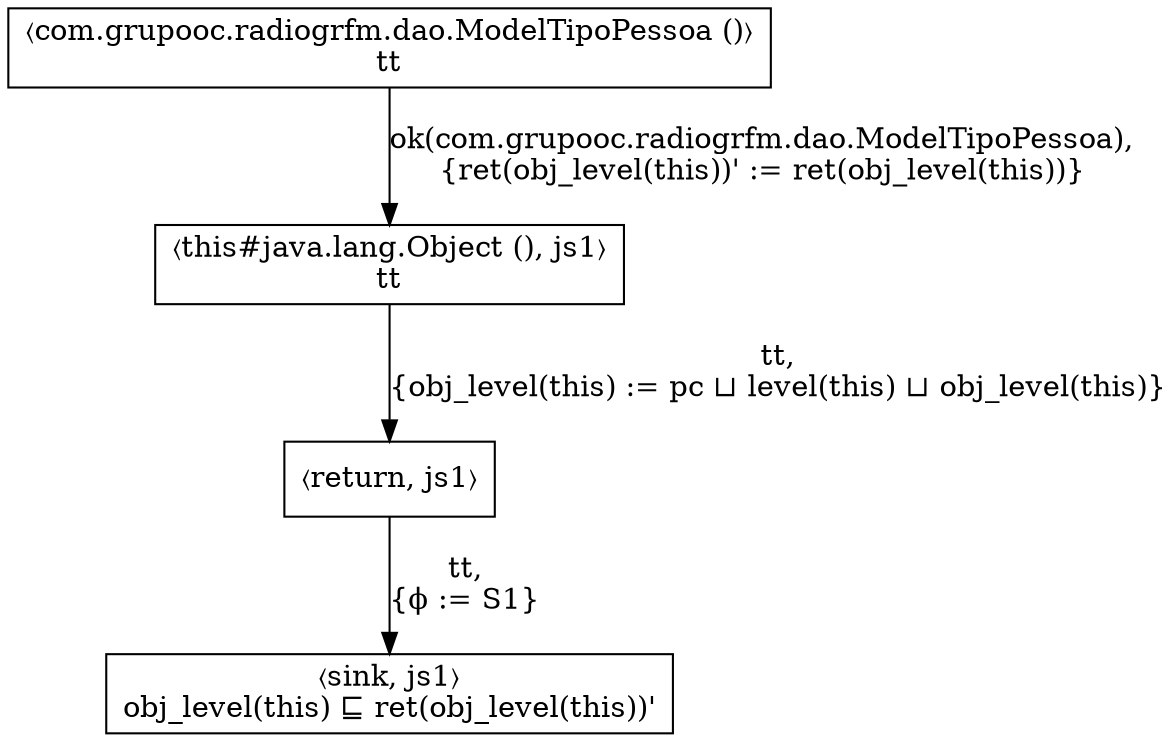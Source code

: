 digraph G {
  node [shape=box, ];
  "pc-1_js1" [label="〈com.grupooc.radiogrfm.dao.ModelTipoPessoa ()〉\n\
tt",
              ];
  "pc0_js1" [label="〈this#java.lang.Object (), js1〉\n\
tt", ];
  "pc1_js1" [label="〈return, js1〉", ];
  "pc2_js1" [label="〈sink, js1〉\n\
obj_level(this) ⊑ ret(obj_level(this))'",
             ];
  
  
  "pc-1_js1" -> "pc0_js1" [label="ok(com.grupooc.radiogrfm.dao.ModelTipoPessoa),\n\
{ret(obj_level(this))' := ret(obj_level(this))}",
                           ];
  "pc0_js1" -> "pc1_js1" [label="tt,\n\
{obj_level(this) := pc ⊔ level(this) ⊔ obj_level(this)}",
                          ];
  "pc1_js1" -> "pc2_js1" [label="tt,\n\
{ϕ := S1}", ];
  
  }